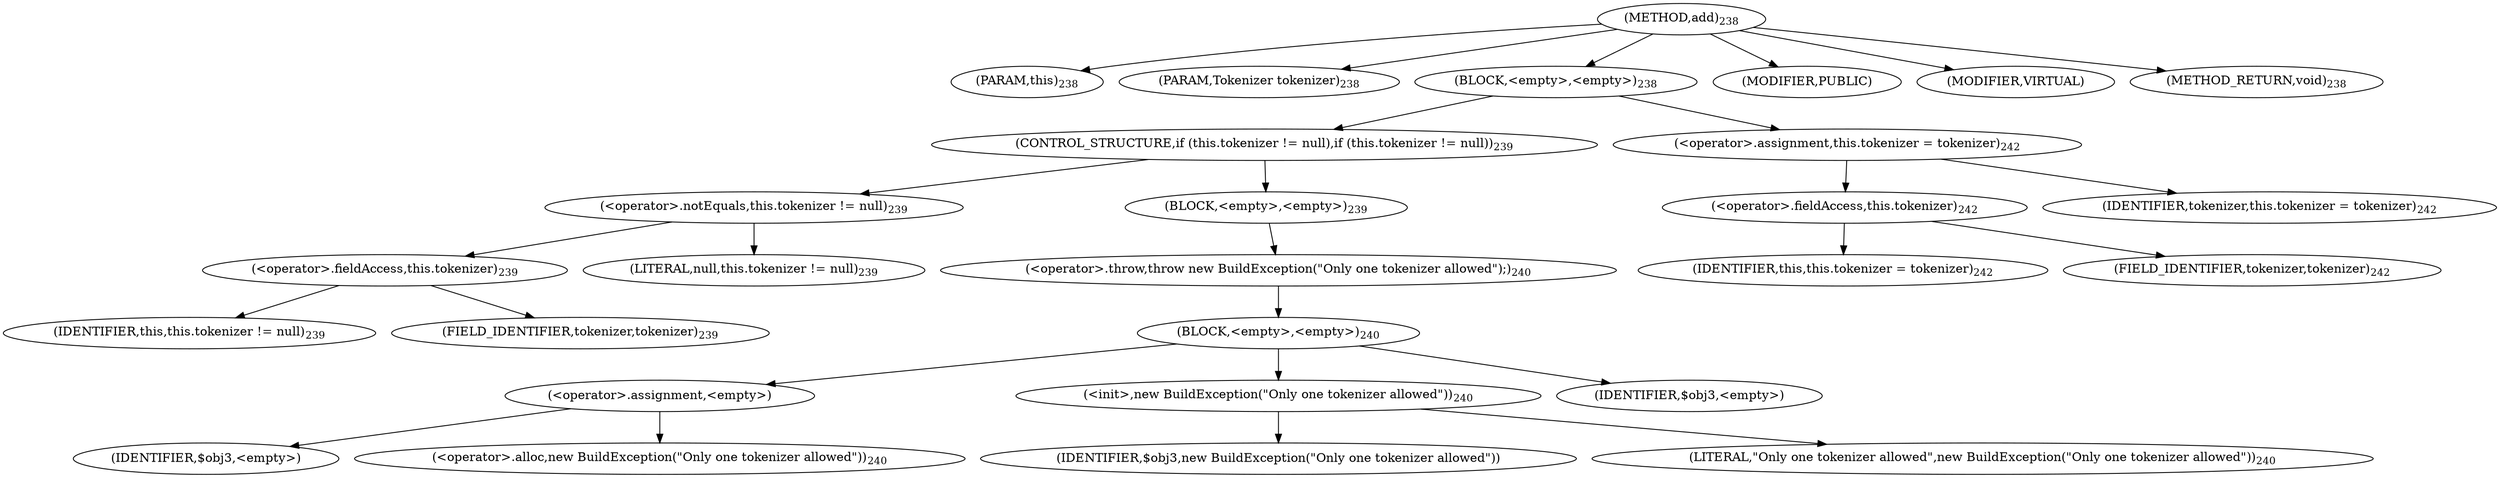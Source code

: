 digraph "add" {  
"503" [label = <(METHOD,add)<SUB>238</SUB>> ]
"22" [label = <(PARAM,this)<SUB>238</SUB>> ]
"504" [label = <(PARAM,Tokenizer tokenizer)<SUB>238</SUB>> ]
"505" [label = <(BLOCK,&lt;empty&gt;,&lt;empty&gt;)<SUB>238</SUB>> ]
"506" [label = <(CONTROL_STRUCTURE,if (this.tokenizer != null),if (this.tokenizer != null))<SUB>239</SUB>> ]
"507" [label = <(&lt;operator&gt;.notEquals,this.tokenizer != null)<SUB>239</SUB>> ]
"508" [label = <(&lt;operator&gt;.fieldAccess,this.tokenizer)<SUB>239</SUB>> ]
"21" [label = <(IDENTIFIER,this,this.tokenizer != null)<SUB>239</SUB>> ]
"509" [label = <(FIELD_IDENTIFIER,tokenizer,tokenizer)<SUB>239</SUB>> ]
"510" [label = <(LITERAL,null,this.tokenizer != null)<SUB>239</SUB>> ]
"511" [label = <(BLOCK,&lt;empty&gt;,&lt;empty&gt;)<SUB>239</SUB>> ]
"512" [label = <(&lt;operator&gt;.throw,throw new BuildException(&quot;Only one tokenizer allowed&quot;);)<SUB>240</SUB>> ]
"513" [label = <(BLOCK,&lt;empty&gt;,&lt;empty&gt;)<SUB>240</SUB>> ]
"514" [label = <(&lt;operator&gt;.assignment,&lt;empty&gt;)> ]
"515" [label = <(IDENTIFIER,$obj3,&lt;empty&gt;)> ]
"516" [label = <(&lt;operator&gt;.alloc,new BuildException(&quot;Only one tokenizer allowed&quot;))<SUB>240</SUB>> ]
"517" [label = <(&lt;init&gt;,new BuildException(&quot;Only one tokenizer allowed&quot;))<SUB>240</SUB>> ]
"518" [label = <(IDENTIFIER,$obj3,new BuildException(&quot;Only one tokenizer allowed&quot;))> ]
"519" [label = <(LITERAL,&quot;Only one tokenizer allowed&quot;,new BuildException(&quot;Only one tokenizer allowed&quot;))<SUB>240</SUB>> ]
"520" [label = <(IDENTIFIER,$obj3,&lt;empty&gt;)> ]
"521" [label = <(&lt;operator&gt;.assignment,this.tokenizer = tokenizer)<SUB>242</SUB>> ]
"522" [label = <(&lt;operator&gt;.fieldAccess,this.tokenizer)<SUB>242</SUB>> ]
"23" [label = <(IDENTIFIER,this,this.tokenizer = tokenizer)<SUB>242</SUB>> ]
"523" [label = <(FIELD_IDENTIFIER,tokenizer,tokenizer)<SUB>242</SUB>> ]
"524" [label = <(IDENTIFIER,tokenizer,this.tokenizer = tokenizer)<SUB>242</SUB>> ]
"525" [label = <(MODIFIER,PUBLIC)> ]
"526" [label = <(MODIFIER,VIRTUAL)> ]
"527" [label = <(METHOD_RETURN,void)<SUB>238</SUB>> ]
  "503" -> "22" 
  "503" -> "504" 
  "503" -> "505" 
  "503" -> "525" 
  "503" -> "526" 
  "503" -> "527" 
  "505" -> "506" 
  "505" -> "521" 
  "506" -> "507" 
  "506" -> "511" 
  "507" -> "508" 
  "507" -> "510" 
  "508" -> "21" 
  "508" -> "509" 
  "511" -> "512" 
  "512" -> "513" 
  "513" -> "514" 
  "513" -> "517" 
  "513" -> "520" 
  "514" -> "515" 
  "514" -> "516" 
  "517" -> "518" 
  "517" -> "519" 
  "521" -> "522" 
  "521" -> "524" 
  "522" -> "23" 
  "522" -> "523" 
}
